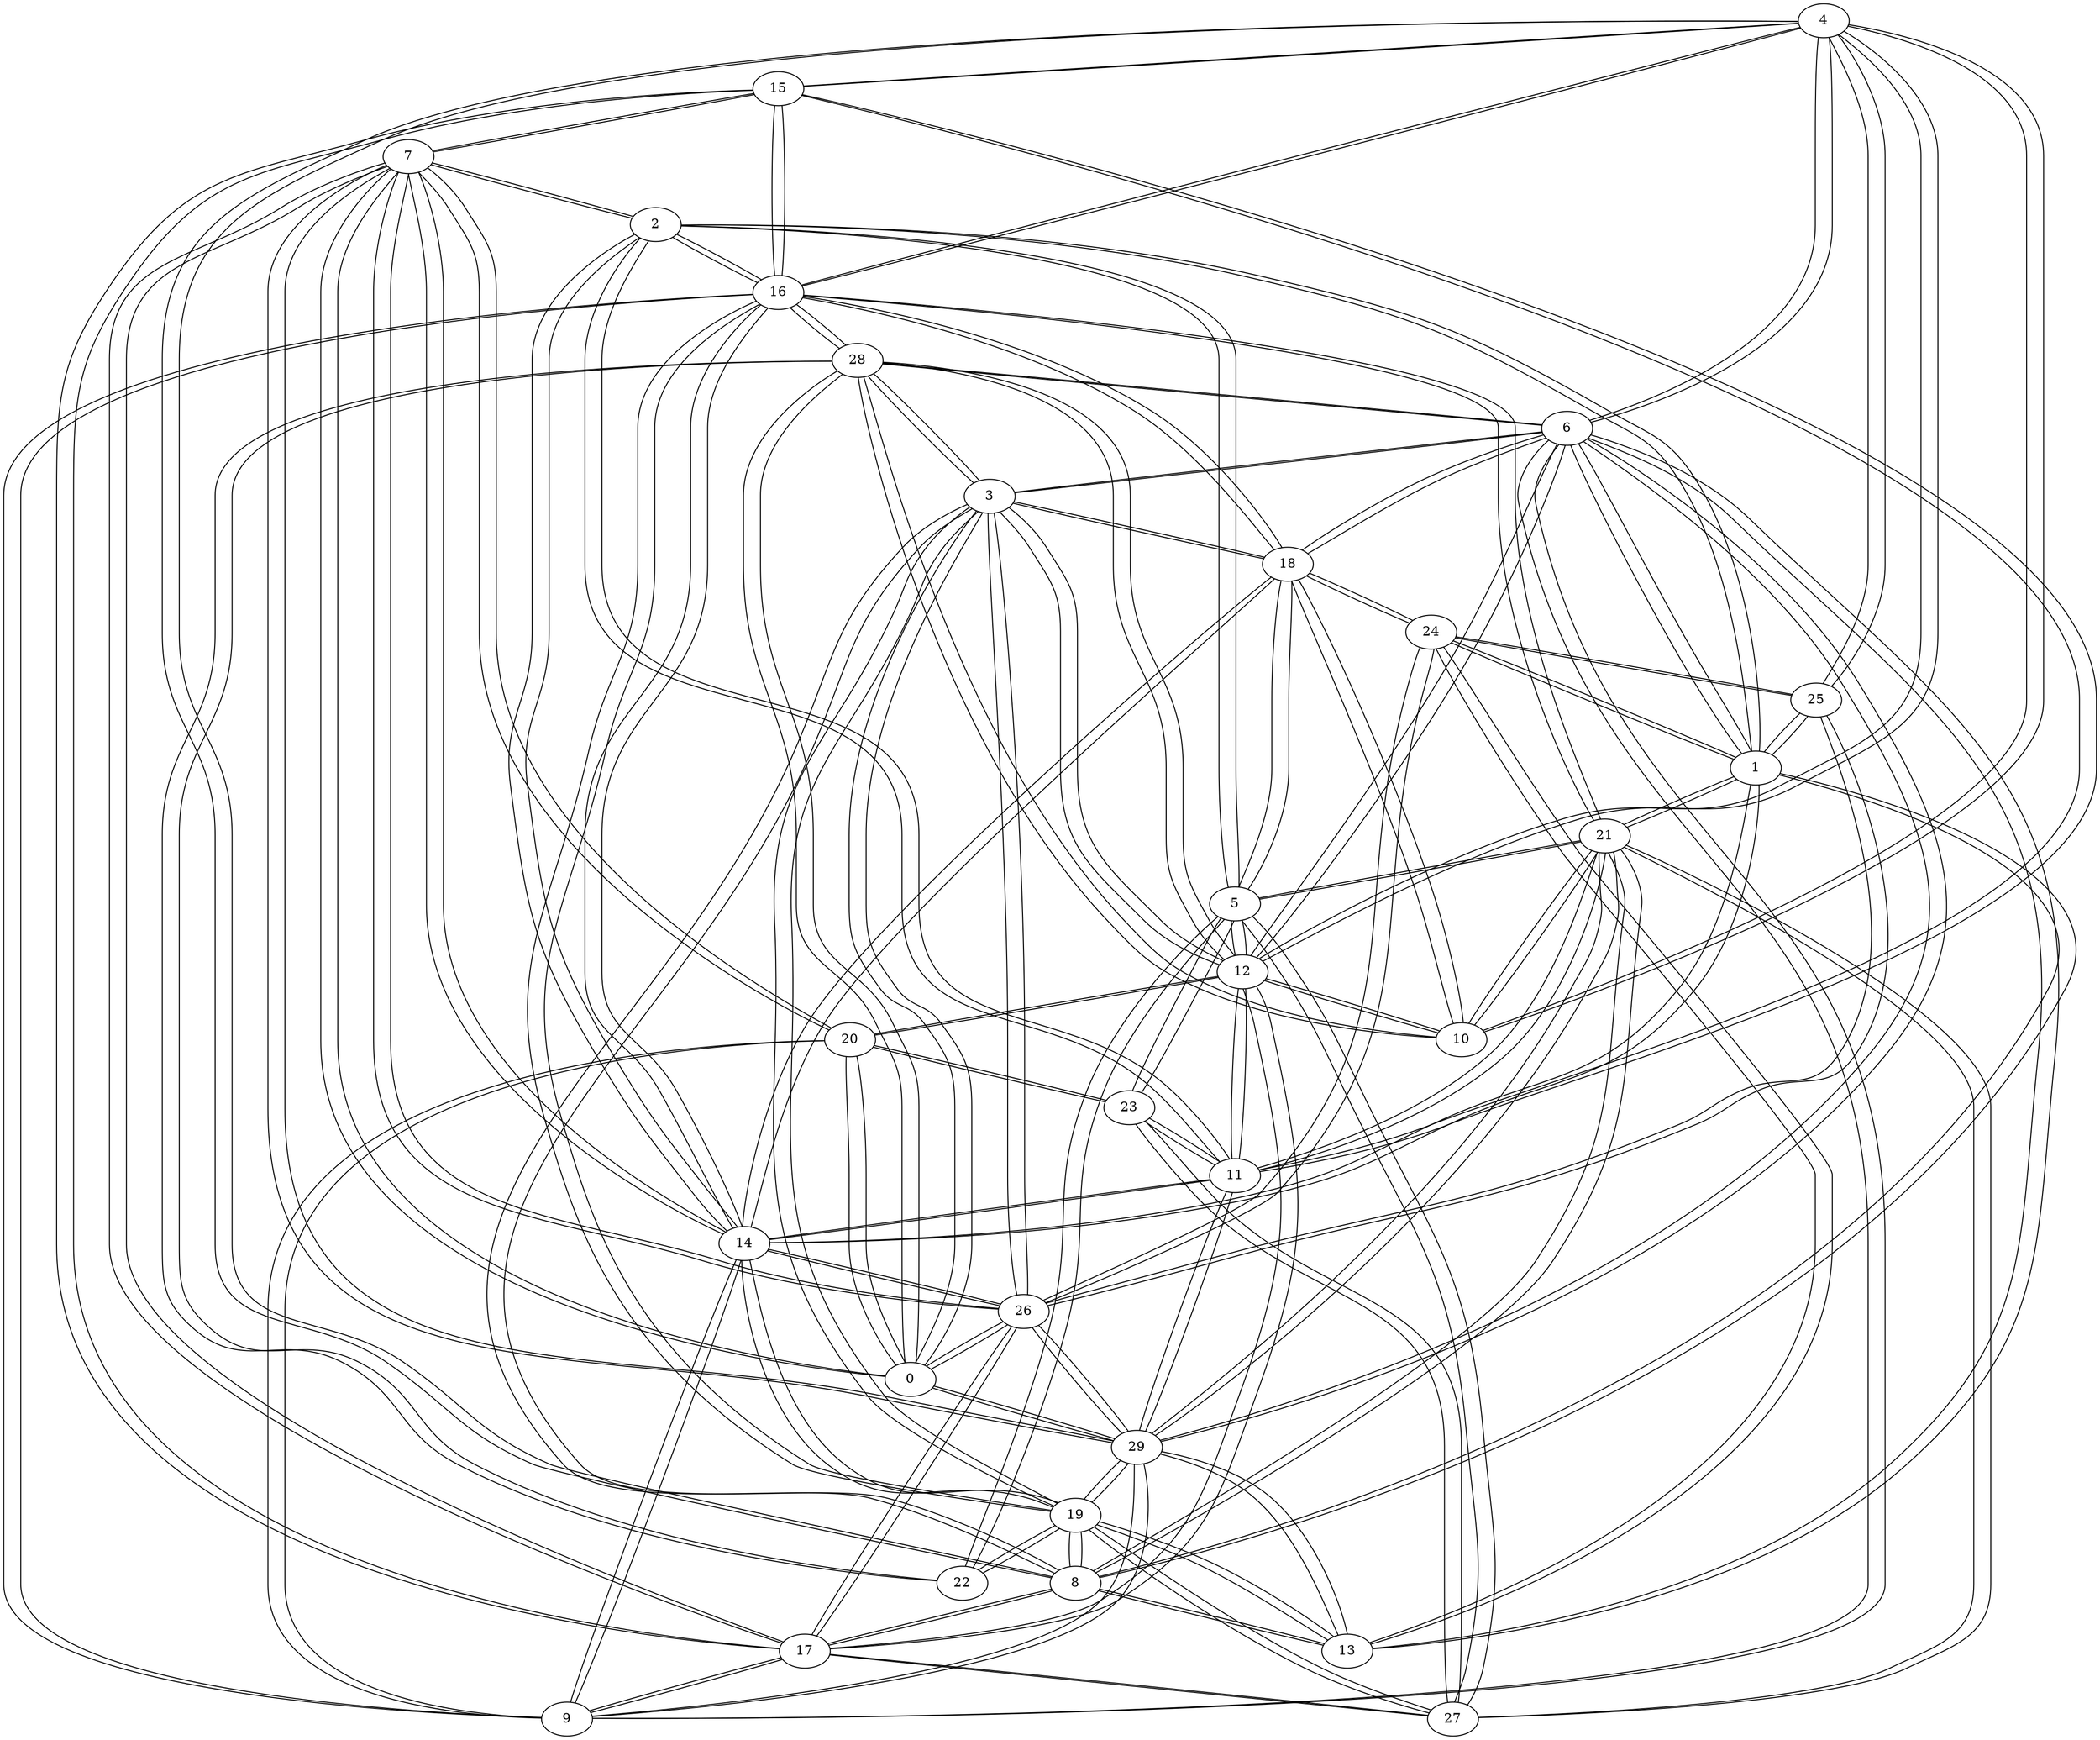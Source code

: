 graph {
  4 -- 15;
  4 -- 6;
  4 -- 16;
  4 -- 10;
  4 -- 25;
  4 -- 8;
  4 -- 12;
  15 -- 4;
  15 -- 17;
  15 -- 11;
  15 -- 7;
  15 -- 16;
  9 -- 29;
  9 -- 20;
  9 -- 6;
  9 -- 16;
  9 -- 17;
  9 -- 14;
  29 -- 9;
  29 -- 11;
  29 -- 6;
  29 -- 13;
  29 -- 19;
  29 -- 21;
  29 -- 26;
  29 -- 7;
  29 -- 0;
  14 -- 19;
  14 -- 1;
  14 -- 18;
  14 -- 7;
  14 -- 2;
  14 -- 26;
  14 -- 11;
  14 -- 16;
  14 -- 9;
  19 -- 14;
  19 -- 27;
  19 -- 13;
  19 -- 8;
  19 -- 29;
  19 -- 16;
  19 -- 3;
  19 -- 22;
  5 -- 12;
  5 -- 18;
  5 -- 22;
  5 -- 2;
  5 -- 21;
  5 -- 27;
  5 -- 23;
  12 -- 5;
  12 -- 3;
  12 -- 17;
  12 -- 6;
  12 -- 20;
  12 -- 4;
  12 -- 28;
  12 -- 11;
  12 -- 10;
  7 -- 17;
  7 -- 2;
  7 -- 20;
  7 -- 0;
  7 -- 26;
  7 -- 15;
  7 -- 14;
  7 -- 29;
  17 -- 7;
  17 -- 15;
  17 -- 12;
  17 -- 26;
  17 -- 27;
  17 -- 9;
  17 -- 8;
  24 -- 26;
  24 -- 18;
  24 -- 1;
  24 -- 13;
  24 -- 25;
  26 -- 24;
  26 -- 25;
  26 -- 7;
  26 -- 17;
  26 -- 14;
  26 -- 3;
  26 -- 29;
  26 -- 0;
  3 -- 18;
  3 -- 12;
  3 -- 6;
  3 -- 0;
  3 -- 19;
  3 -- 8;
  3 -- 26;
  3 -- 28;
  18 -- 3;
  18 -- 5;
  18 -- 24;
  18 -- 14;
  18 -- 16;
  18 -- 10;
  18 -- 6;
  6 -- 28;
  6 -- 3;
  6 -- 4;
  6 -- 12;
  6 -- 18;
  6 -- 29;
  6 -- 9;
  6 -- 13;
  6 -- 1;
  28 -- 6;
  28 -- 16;
  28 -- 0;
  28 -- 12;
  28 -- 22;
  28 -- 3;
  28 -- 10;
  1 -- 14;
  1 -- 24;
  1 -- 25;
  1 -- 2;
  1 -- 21;
  1 -- 8;
  1 -- 6;
  25 -- 26;
  25 -- 4;
  25 -- 1;
  25 -- 24;
  16 -- 28;
  16 -- 21;
  16 -- 4;
  16 -- 18;
  16 -- 2;
  16 -- 19;
  16 -- 9;
  16 -- 14;
  16 -- 15;
  27 -- 19;
  27 -- 23;
  27 -- 21;
  27 -- 5;
  27 -- 17;
  0 -- 28;
  0 -- 7;
  0 -- 3;
  0 -- 20;
  0 -- 26;
  0 -- 29;
  21 -- 16;
  21 -- 27;
  21 -- 5;
  21 -- 29;
  21 -- 1;
  21 -- 8;
  21 -- 11;
  21 -- 10;
  2 -- 7;
  2 -- 11;
  2 -- 5;
  2 -- 16;
  2 -- 1;
  2 -- 14;
  13 -- 19;
  13 -- 29;
  13 -- 24;
  13 -- 8;
  13 -- 6;
  11 -- 2;
  11 -- 29;
  11 -- 15;
  11 -- 23;
  11 -- 14;
  11 -- 21;
  11 -- 12;
  22 -- 5;
  22 -- 28;
  22 -- 19;
  23 -- 27;
  23 -- 11;
  23 -- 5;
  23 -- 20;
  20 -- 7;
  20 -- 9;
  20 -- 12;
  20 -- 0;
  20 -- 23;
  10 -- 18;
  10 -- 4;
  10 -- 21;
  10 -- 12;
  10 -- 28;
  8 -- 19;
  8 -- 21;
  8 -- 4;
  8 -- 1;
  8 -- 3;
  8 -- 13;
  8 -- 17;
}